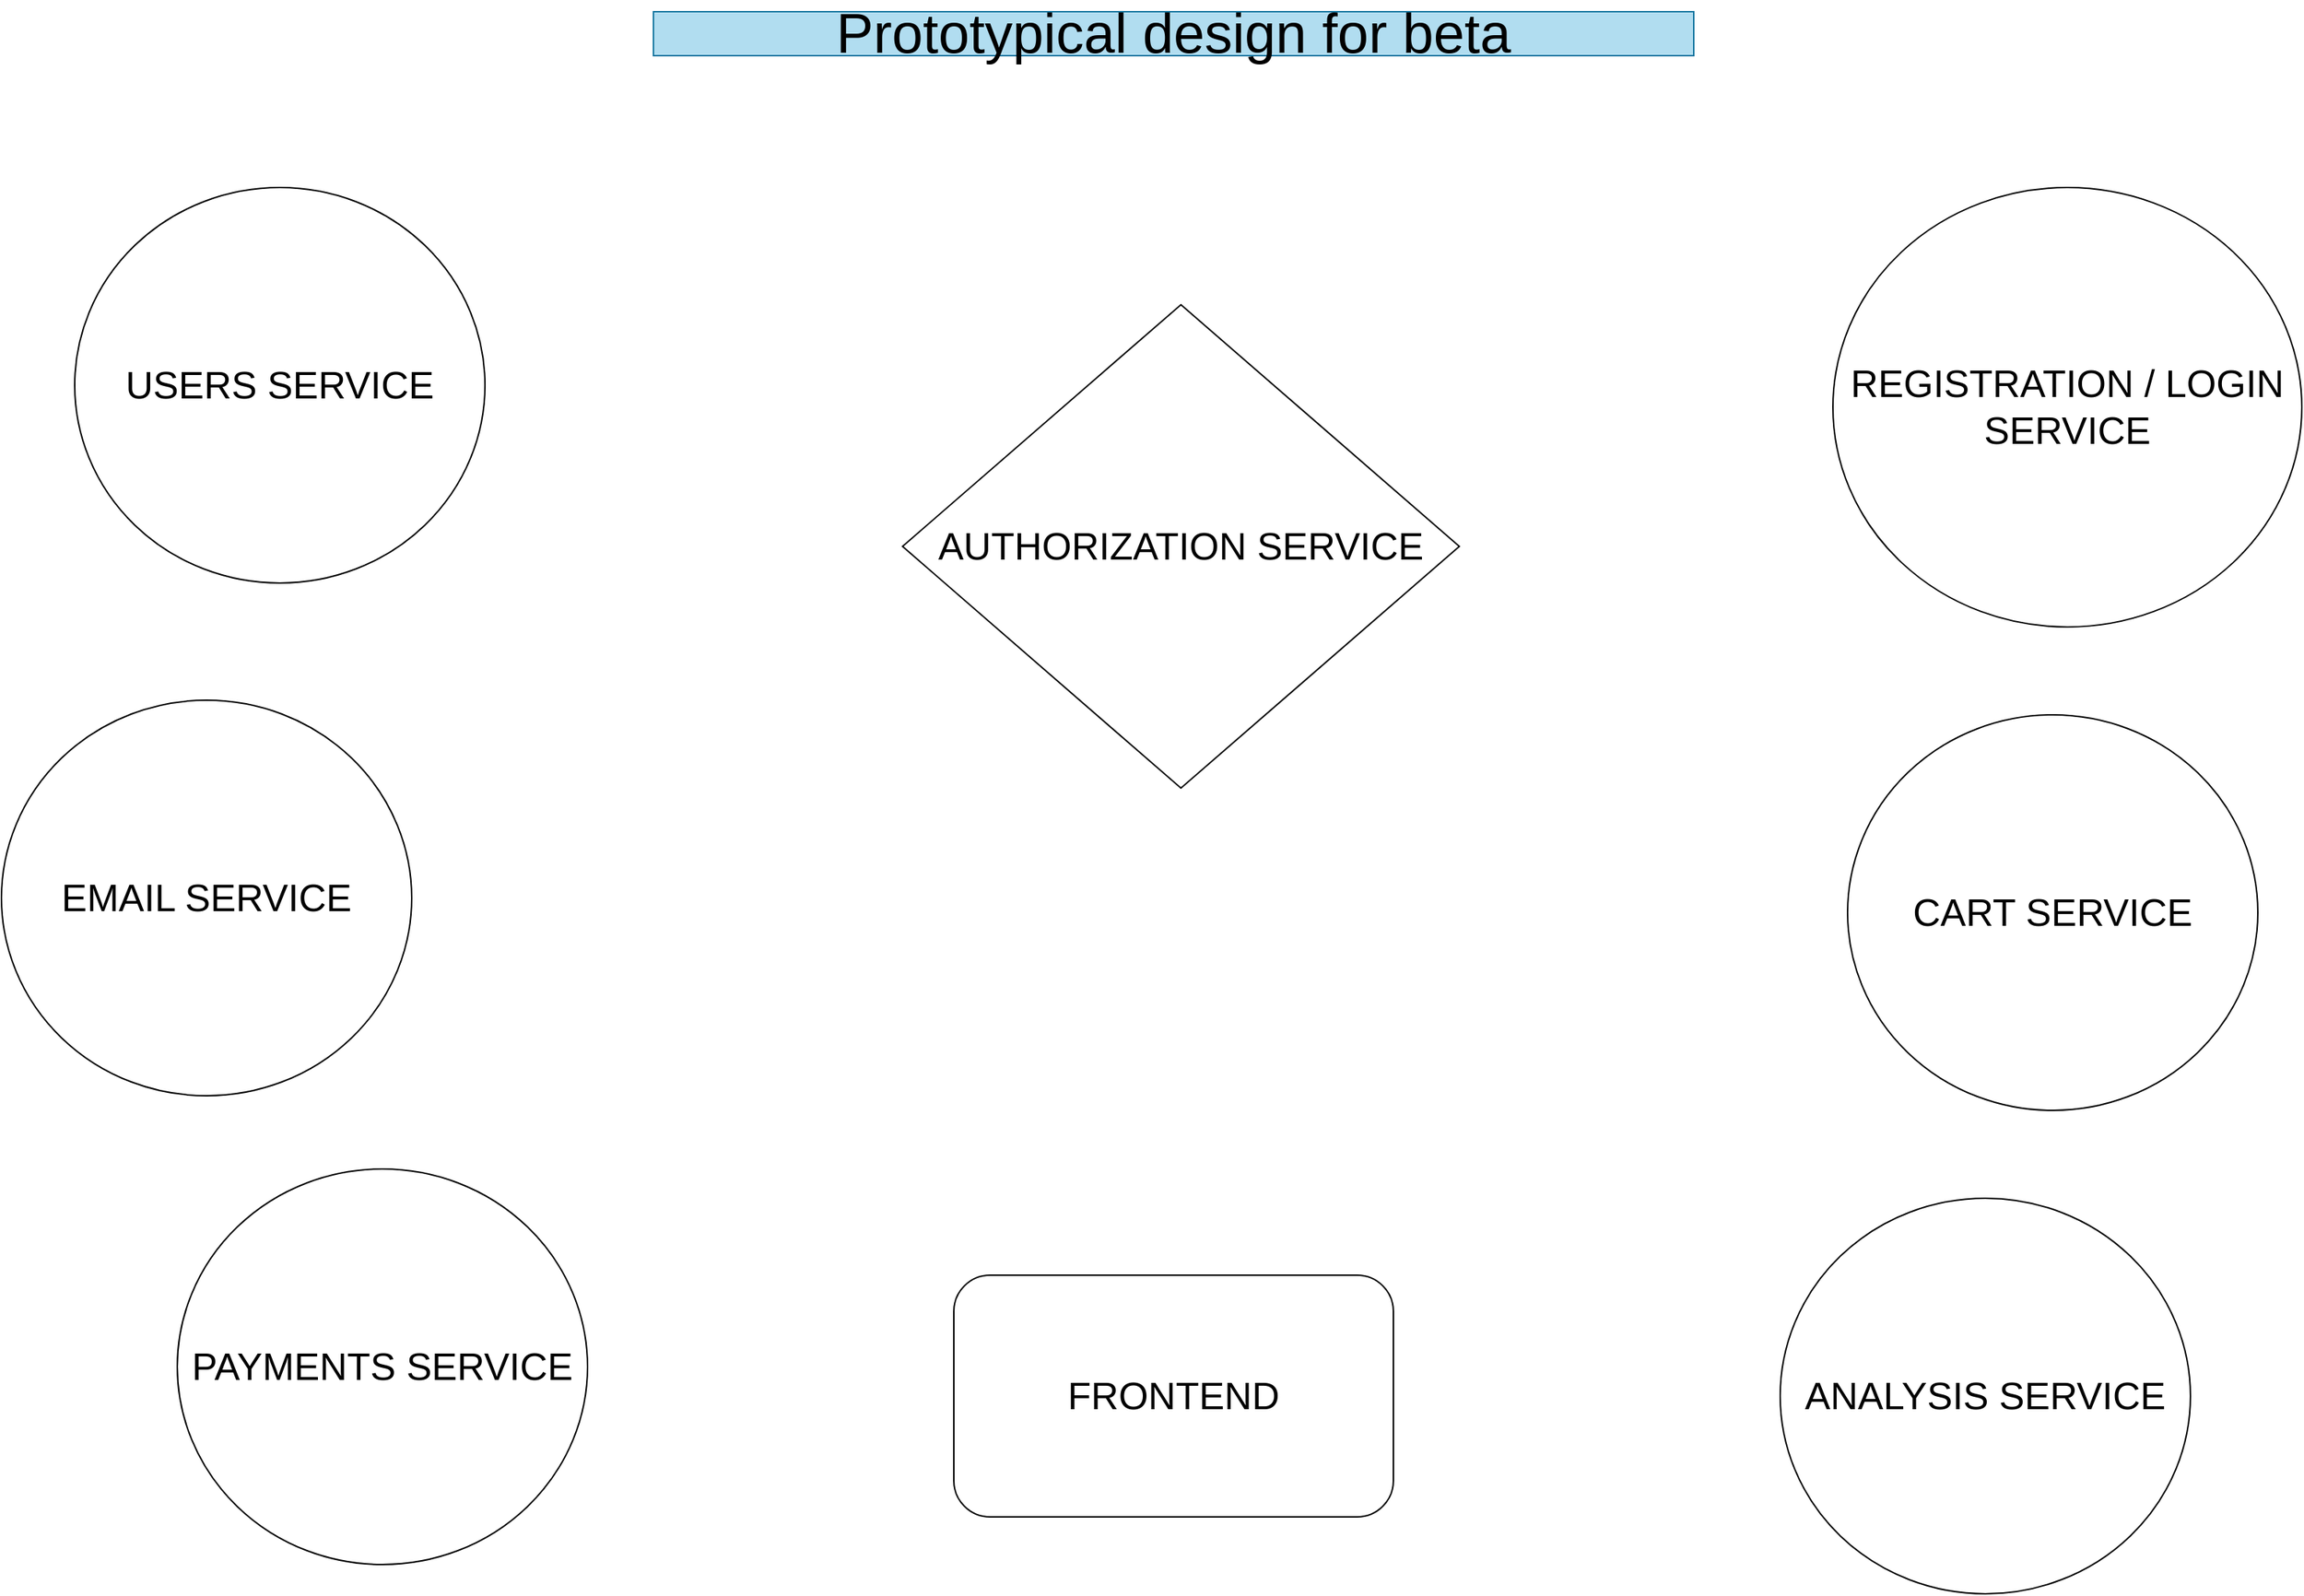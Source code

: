 <mxfile version="24.2.2" type="github">
  <diagram name="Page-1" id="2jkOA4S1mMD9vGxF3OOZ">
    <mxGraphModel dx="4412" dy="3134" grid="1" gridSize="10" guides="1" tooltips="1" connect="1" arrows="1" fold="1" page="1" pageScale="1" pageWidth="827" pageHeight="1169" math="0" shadow="0">
      <root>
        <mxCell id="0" />
        <mxCell id="1" parent="0" />
        <mxCell id="2wjJZJvgFoSb4_y81fCn-2" value="&lt;font style=&quot;font-size: 26px;&quot;&gt;USERS SERVICE&lt;/font&gt;" style="ellipse;whiteSpace=wrap;html=1;" parent="1" vertex="1">
          <mxGeometry x="-750" y="-1020" width="280" height="270" as="geometry" />
        </mxCell>
        <mxCell id="2wjJZJvgFoSb4_y81fCn-3" value="&lt;font style=&quot;font-size: 26px;&quot;&gt;ANALYSIS SERVICE&lt;/font&gt;" style="ellipse;whiteSpace=wrap;html=1;" parent="1" vertex="1">
          <mxGeometry x="414" y="-330" width="280" height="270" as="geometry" />
        </mxCell>
        <mxCell id="2wjJZJvgFoSb4_y81fCn-4" value="&lt;font style=&quot;font-size: 26px;&quot;&gt;PAYMENTS SERVICE&lt;/font&gt;" style="ellipse;whiteSpace=wrap;html=1;" parent="1" vertex="1">
          <mxGeometry x="-680" y="-350" width="280" height="270" as="geometry" />
        </mxCell>
        <mxCell id="2wjJZJvgFoSb4_y81fCn-5" value="&lt;font style=&quot;font-size: 26px;&quot;&gt;EMAIL SERVICE&lt;/font&gt;" style="ellipse;whiteSpace=wrap;html=1;" parent="1" vertex="1">
          <mxGeometry x="-800" y="-670" width="280" height="270" as="geometry" />
        </mxCell>
        <mxCell id="2wjJZJvgFoSb4_y81fCn-6" value="&lt;font style=&quot;font-size: 26px;&quot;&gt;FRONTEND&lt;/font&gt;" style="rounded=1;whiteSpace=wrap;html=1;" parent="1" vertex="1">
          <mxGeometry x="-150" y="-277.5" width="300" height="165" as="geometry" />
        </mxCell>
        <mxCell id="2wjJZJvgFoSb4_y81fCn-7" value="&lt;font style=&quot;font-size: 26px;&quot;&gt;CART SERVICE&lt;/font&gt;" style="ellipse;whiteSpace=wrap;html=1;" parent="1" vertex="1">
          <mxGeometry x="460" y="-660" width="280" height="270" as="geometry" />
        </mxCell>
        <mxCell id="2wjJZJvgFoSb4_y81fCn-8" value="&lt;font style=&quot;font-size: 38px;&quot;&gt;Prototypical design for beta&lt;/font&gt;" style="text;html=1;align=center;verticalAlign=middle;whiteSpace=wrap;rounded=0;fillColor=#b1ddf0;strokeColor=#10739e;" parent="1" vertex="1">
          <mxGeometry x="-355" y="-1140" width="710" height="30" as="geometry" />
        </mxCell>
        <mxCell id="2wjJZJvgFoSb4_y81fCn-9" value="&lt;font style=&quot;font-size: 26px;&quot;&gt;REGISTRATION / LOGIN SERVICE&lt;/font&gt;" style="ellipse;whiteSpace=wrap;html=1;" parent="1" vertex="1">
          <mxGeometry x="450" y="-1020" width="320" height="300" as="geometry" />
        </mxCell>
        <mxCell id="2wjJZJvgFoSb4_y81fCn-10" value="&lt;font style=&quot;font-size: 26px;&quot;&gt;AUTHORIZATION SERVICE&lt;/font&gt;" style="rhombus;whiteSpace=wrap;html=1;" parent="1" vertex="1">
          <mxGeometry x="-185" y="-940" width="380" height="330" as="geometry" />
        </mxCell>
      </root>
    </mxGraphModel>
  </diagram>
</mxfile>
